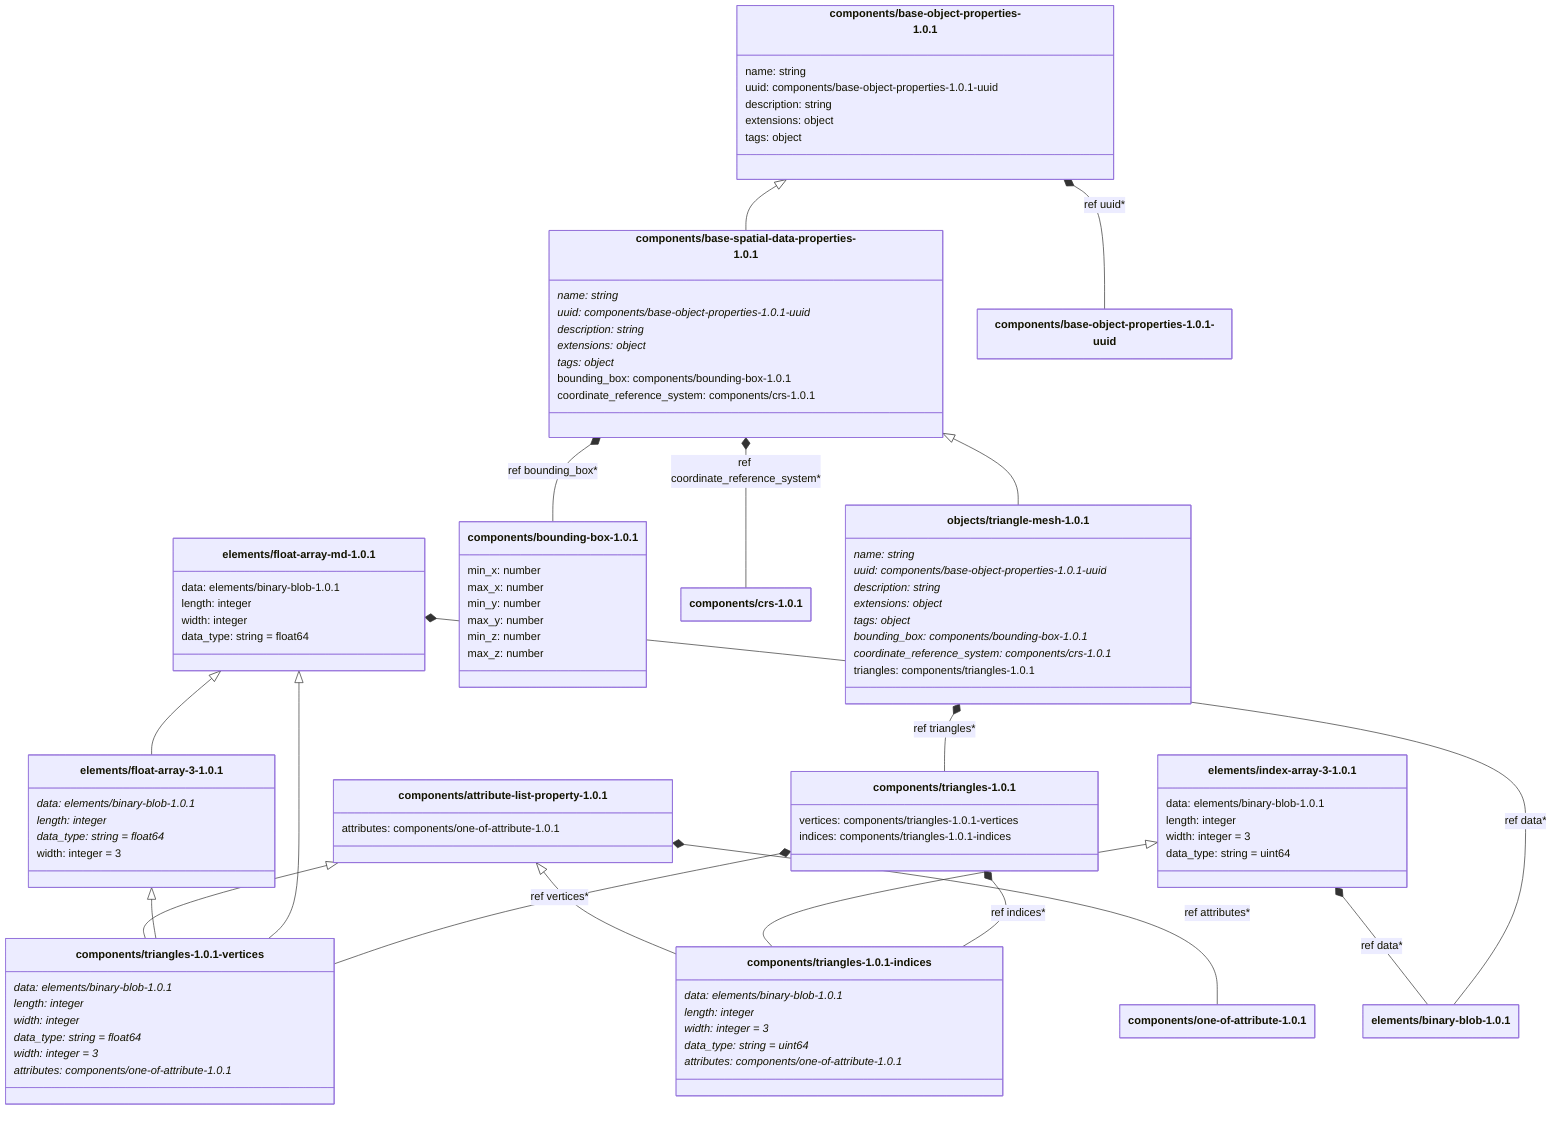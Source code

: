 ---
config:
    class:
        hideEmptyMembersBox: true
---

classDiagram
    class `components/base-object-properties-1.0.1`:::schemaComponent {
        name: string
        uuid: components/base-object-properties-1.0.1-uuid
        description: string
        extensions: object
        tags: object
    }
    class `components/base-spatial-data-properties-1.0.1`:::schemaComponent {
        name: string*
        uuid: components/base-object-properties-1.0.1-uuid*
        description: string*
        extensions: object*
        tags: object*
        bounding_box: components/bounding-box-1.0.1
        coordinate_reference_system: components/crs-1.0.1
    }
    `components/base-object-properties-1.0.1` <|-- `components/base-spatial-data-properties-1.0.1`
    class `objects/triangle-mesh-1.0.1`:::schemaObject {
        name: string*
        uuid: components/base-object-properties-1.0.1-uuid*
        description: string*
        extensions: object*
        tags: object*
        bounding_box: components/bounding-box-1.0.1*
        coordinate_reference_system: components/crs-1.0.1*
        triangles: components/triangles-1.0.1
    }
    `components/base-spatial-data-properties-1.0.1` <|-- `objects/triangle-mesh-1.0.1`
    `components/base-object-properties-1.0.1` *-- `components/base-object-properties-1.0.1-uuid` : ref uuid*
    `components/base-spatial-data-properties-1.0.1` *-- `components/bounding-box-1.0.1` : ref bounding_box*
    `components/base-spatial-data-properties-1.0.1` *-- `components/crs-1.0.1` : ref coordinate_reference_system*
    `objects/triangle-mesh-1.0.1` *-- `components/triangles-1.0.1` : ref triangles*
    class `components/crs-1.0.1`:::schemaComponent {
    }
    class `components/base-object-properties-1.0.1-uuid`:::schemaImplicit {
    }
    class `components/bounding-box-1.0.1`:::schemaComponent {
        min_x: number
        max_x: number
        min_y: number
        max_y: number
        min_z: number
        max_z: number
    }
    class `components/triangles-1.0.1`:::schemaComponent {
        vertices: components/triangles-1.0.1-vertices
        indices: components/triangles-1.0.1-indices
    }
    `components/triangles-1.0.1` *-- `components/triangles-1.0.1-vertices` : ref vertices*
    `components/triangles-1.0.1` *-- `components/triangles-1.0.1-indices` : ref indices*
    class `elements/float-array-md-1.0.1`:::schemaElement {
        data: elements/binary-blob-1.0.1
        length: integer
        width: integer
        data_type: string = float64
    }
    class `elements/float-array-3-1.0.1`:::schemaElement {
        data: elements/binary-blob-1.0.1*
        length: integer*
        data_type: string = float64*
        width: integer = 3
    }
    `elements/float-array-md-1.0.1` <|-- `elements/float-array-3-1.0.1`
    class `components/attribute-list-property-1.0.1`:::schemaComponent {
        attributes: components/one-of-attribute-1.0.1
    }
    class `components/triangles-1.0.1-vertices`:::schemaImplicit {
        data: elements/binary-blob-1.0.1*
        length: integer*
        width: integer*
        data_type: string = float64*
        width: integer = 3*
        attributes: components/one-of-attribute-1.0.1*
    }
    `elements/float-array-md-1.0.1` <|-- `components/triangles-1.0.1-vertices`
    `elements/float-array-3-1.0.1` <|-- `components/triangles-1.0.1-vertices`
    `components/attribute-list-property-1.0.1` <|-- `components/triangles-1.0.1-vertices`
    `elements/float-array-md-1.0.1` *-- `elements/binary-blob-1.0.1` : ref data*
    `components/attribute-list-property-1.0.1` *-- `components/one-of-attribute-1.0.1` : ref attributes*
    class `components/one-of-attribute-1.0.1`:::schemaComponent {
    }
    class `elements/binary-blob-1.0.1`:::schemaElement {
    }
    class `elements/index-array-3-1.0.1`:::schemaElement {
        data: elements/binary-blob-1.0.1
        length: integer
        width: integer = 3
        data_type: string = uint64
    }
    class `components/triangles-1.0.1-indices`:::schemaImplicit {
        data: elements/binary-blob-1.0.1*
        length: integer*
        width: integer = 3*
        data_type: string = uint64*
        attributes: components/one-of-attribute-1.0.1*
    }
    `elements/index-array-3-1.0.1` <|-- `components/triangles-1.0.1-indices`
    `components/attribute-list-property-1.0.1` <|-- `components/triangles-1.0.1-indices`
    `elements/index-array-3-1.0.1` *-- `elements/binary-blob-1.0.1` : ref data*